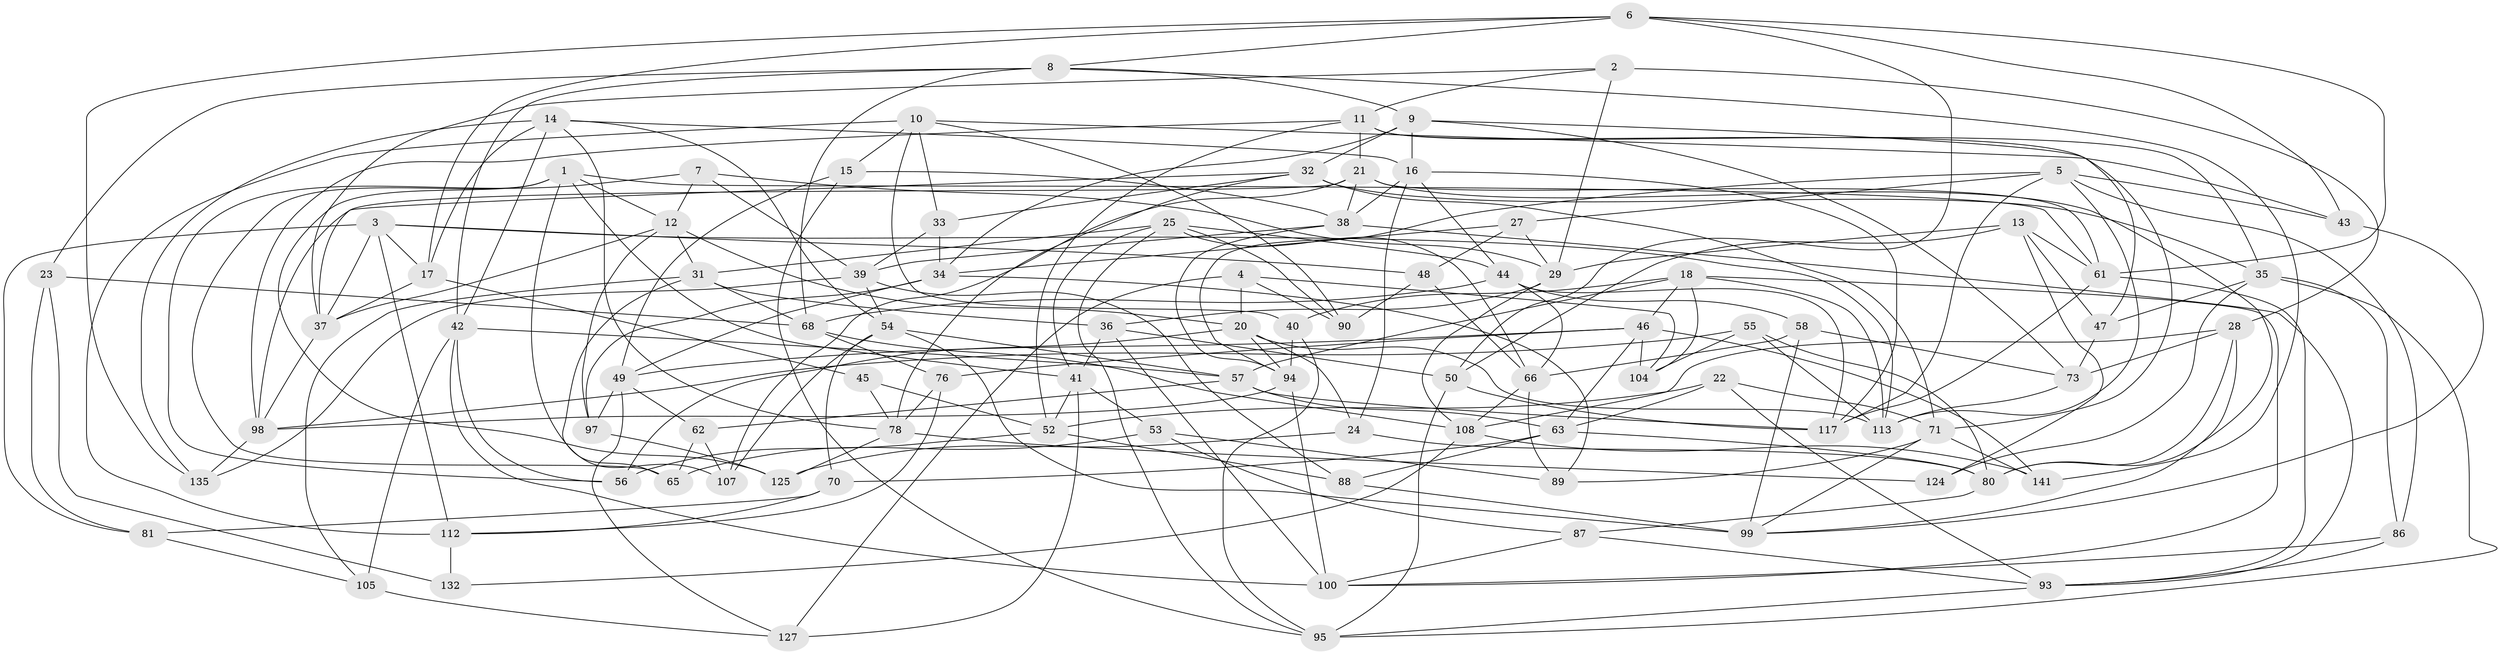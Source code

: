 // original degree distribution, {4: 1.0}
// Generated by graph-tools (version 1.1) at 2025/11/02/27/25 16:11:42]
// undirected, 92 vertices, 233 edges
graph export_dot {
graph [start="1"]
  node [color=gray90,style=filled];
  1 [super="+121"];
  2;
  3 [super="+129"];
  4;
  5 [super="+106"];
  6 [super="+119"];
  7;
  8 [super="+140"];
  9 [super="+30"];
  10 [super="+59"];
  11 [super="+92"];
  12 [super="+91"];
  13 [super="+118"];
  14 [super="+19"];
  15;
  16 [super="+26"];
  17 [super="+123"];
  18 [super="+79"];
  20 [super="+137"];
  21 [super="+75"];
  22;
  23;
  24;
  25 [super="+67"];
  27;
  28 [super="+116"];
  29 [super="+103"];
  31 [super="+138"];
  32 [super="+51"];
  33;
  34 [super="+109"];
  35 [super="+115"];
  36 [super="+64"];
  37 [super="+77"];
  38 [super="+142"];
  39 [super="+110"];
  40;
  41 [super="+120"];
  42 [super="+72"];
  43;
  44 [super="+144"];
  45;
  46 [super="+139"];
  47;
  48;
  49 [super="+74"];
  50 [super="+96"];
  52 [super="+128"];
  53;
  54 [super="+60"];
  55;
  56;
  57 [super="+83"];
  58;
  61 [super="+130"];
  62;
  63 [super="+84"];
  65;
  66 [super="+126"];
  68 [super="+69"];
  70;
  71 [super="+85"];
  73 [super="+82"];
  76;
  78 [super="+134"];
  80 [super="+114"];
  81;
  86;
  87;
  88;
  89;
  90;
  93 [super="+122"];
  94 [super="+145"];
  95 [super="+102"];
  97;
  98 [super="+111"];
  99 [super="+101"];
  100 [super="+146"];
  104;
  105;
  107;
  108 [super="+131"];
  112 [super="+133"];
  113 [super="+143"];
  117 [super="+136"];
  124;
  125;
  127;
  132;
  135;
  141;
  1 -- 125;
  1 -- 107;
  1 -- 41;
  1 -- 65;
  1 -- 12;
  1 -- 61;
  2 -- 11;
  2 -- 37;
  2 -- 29;
  2 -- 28;
  3 -- 48;
  3 -- 113;
  3 -- 81;
  3 -- 17;
  3 -- 37;
  3 -- 112;
  4 -- 90;
  4 -- 104;
  4 -- 127;
  4 -- 20;
  5 -- 27;
  5 -- 117;
  5 -- 113;
  5 -- 43;
  5 -- 86;
  5 -- 94;
  6 -- 135;
  6 -- 50;
  6 -- 8;
  6 -- 43;
  6 -- 17;
  6 -- 61;
  7 -- 56;
  7 -- 12;
  7 -- 39;
  7 -- 29;
  8 -- 141;
  8 -- 9;
  8 -- 42;
  8 -- 23;
  8 -- 68;
  9 -- 32;
  9 -- 34;
  9 -- 16;
  9 -- 73;
  9 -- 47;
  10 -- 40;
  10 -- 112;
  10 -- 15;
  10 -- 33;
  10 -- 43;
  10 -- 90;
  11 -- 21;
  11 -- 71;
  11 -- 98;
  11 -- 35;
  11 -- 52;
  12 -- 97;
  12 -- 20;
  12 -- 37;
  12 -- 31;
  13 -- 50;
  13 -- 124 [weight=2];
  13 -- 47;
  13 -- 29;
  13 -- 61;
  14 -- 135;
  14 -- 78;
  14 -- 42;
  14 -- 54;
  14 -- 17;
  14 -- 16;
  15 -- 38;
  15 -- 95;
  15 -- 49;
  16 -- 24;
  16 -- 117;
  16 -- 38;
  16 -- 44;
  17 -- 45 [weight=2];
  17 -- 37;
  18 -- 104;
  18 -- 57;
  18 -- 100;
  18 -- 40;
  18 -- 113;
  18 -- 46;
  20 -- 56;
  20 -- 24;
  20 -- 113;
  20 -- 94;
  21 -- 107;
  21 -- 80;
  21 -- 98;
  21 -- 61;
  21 -- 38;
  22 -- 52;
  22 -- 63;
  22 -- 71;
  22 -- 93;
  23 -- 81;
  23 -- 68;
  23 -- 132;
  24 -- 125;
  24 -- 80;
  25 -- 41;
  25 -- 66;
  25 -- 90;
  25 -- 95;
  25 -- 44;
  25 -- 31;
  27 -- 29;
  27 -- 48;
  27 -- 34;
  28 -- 108;
  28 -- 80;
  28 -- 73 [weight=2];
  28 -- 99;
  29 -- 36;
  29 -- 108;
  31 -- 65;
  31 -- 105;
  31 -- 68;
  31 -- 36;
  32 -- 33;
  32 -- 71;
  32 -- 35;
  32 -- 78;
  32 -- 37;
  33 -- 39;
  33 -- 34;
  34 -- 89;
  34 -- 97;
  34 -- 49;
  35 -- 124;
  35 -- 47;
  35 -- 86;
  35 -- 95;
  36 -- 41;
  36 -- 50 [weight=2];
  36 -- 100;
  37 -- 98;
  38 -- 93;
  38 -- 94;
  38 -- 39;
  39 -- 135;
  39 -- 88;
  39 -- 54;
  40 -- 94;
  40 -- 95;
  41 -- 127;
  41 -- 53;
  41 -- 52;
  42 -- 105;
  42 -- 57;
  42 -- 56;
  42 -- 100;
  43 -- 99;
  44 -- 58;
  44 -- 117;
  44 -- 66;
  44 -- 68;
  45 -- 52;
  45 -- 78;
  46 -- 49;
  46 -- 104;
  46 -- 76;
  46 -- 141;
  46 -- 63;
  47 -- 73;
  48 -- 90;
  48 -- 66;
  49 -- 62;
  49 -- 127;
  49 -- 97;
  50 -- 117;
  50 -- 95;
  52 -- 88;
  52 -- 56;
  53 -- 87;
  53 -- 89;
  53 -- 65;
  54 -- 107;
  54 -- 99;
  54 -- 57;
  54 -- 70;
  55 -- 104;
  55 -- 113;
  55 -- 98;
  55 -- 80;
  57 -- 117;
  57 -- 62;
  57 -- 63;
  58 -- 73;
  58 -- 66;
  58 -- 99;
  61 -- 117;
  61 -- 93;
  62 -- 65;
  62 -- 107;
  63 -- 70;
  63 -- 80;
  63 -- 88;
  66 -- 89;
  66 -- 108;
  68 -- 108;
  68 -- 76;
  70 -- 81;
  70 -- 112;
  71 -- 99;
  71 -- 89;
  71 -- 141;
  73 -- 113;
  76 -- 112;
  76 -- 78;
  78 -- 125;
  78 -- 124;
  80 -- 87;
  81 -- 105;
  86 -- 93;
  86 -- 100;
  87 -- 93;
  87 -- 100;
  88 -- 99;
  93 -- 95;
  94 -- 98;
  94 -- 100;
  97 -- 125;
  98 -- 135;
  105 -- 127;
  108 -- 132;
  108 -- 141;
  112 -- 132 [weight=2];
}
